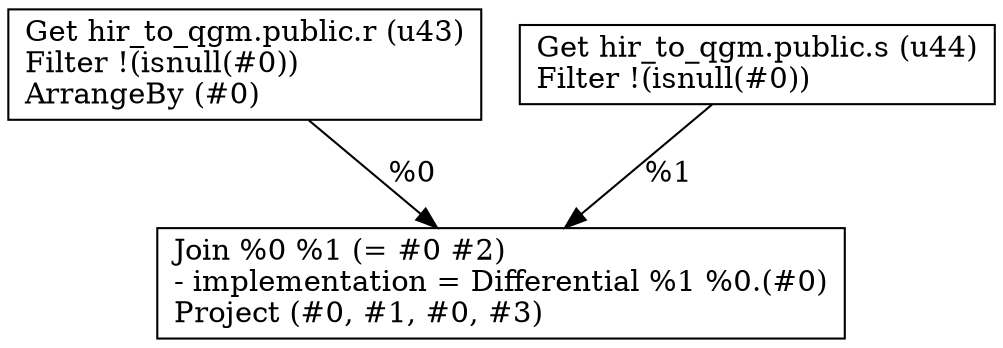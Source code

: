 digraph G {
    node0 [shape = record, label="Get hir_to_qgm.public.r (u43)\lFilter !(isnull(#0))\lArrangeBy (#0)\l"]
    node1 [shape = record, label="Get hir_to_qgm.public.s (u44)\lFilter !(isnull(#0))\l"]
    node2 [shape = record, label="Join %0 %1 (= #0 #2)\l- implementation = Differential %1 %0.(#0)\lProject (#0, #1, #0, #3)\l"]
    node1 -> node2 [label = "%1\l"]
    node0 -> node2 [label = "%0\l"]
}
